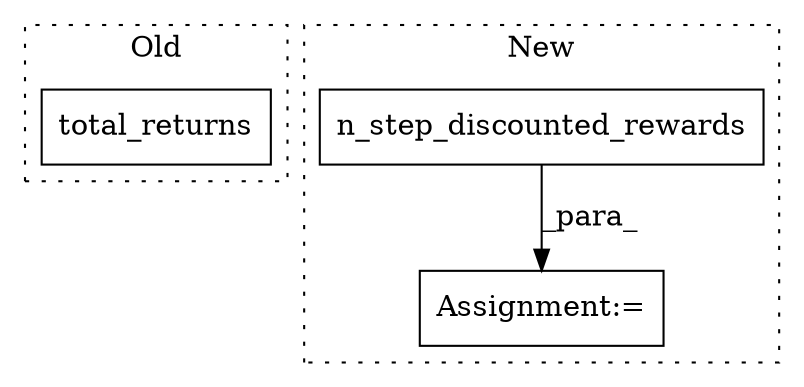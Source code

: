 digraph G {
subgraph cluster0 {
1 [label="total_returns" a="32" s="4883" l="15" shape="box"];
label = "Old";
style="dotted";
}
subgraph cluster1 {
2 [label="n_step_discounted_rewards" a="32" s="4831" l="27" shape="box"];
3 [label="Assignment:=" a="7" s="4824" l="1" shape="box"];
label = "New";
style="dotted";
}
2 -> 3 [label="_para_"];
}